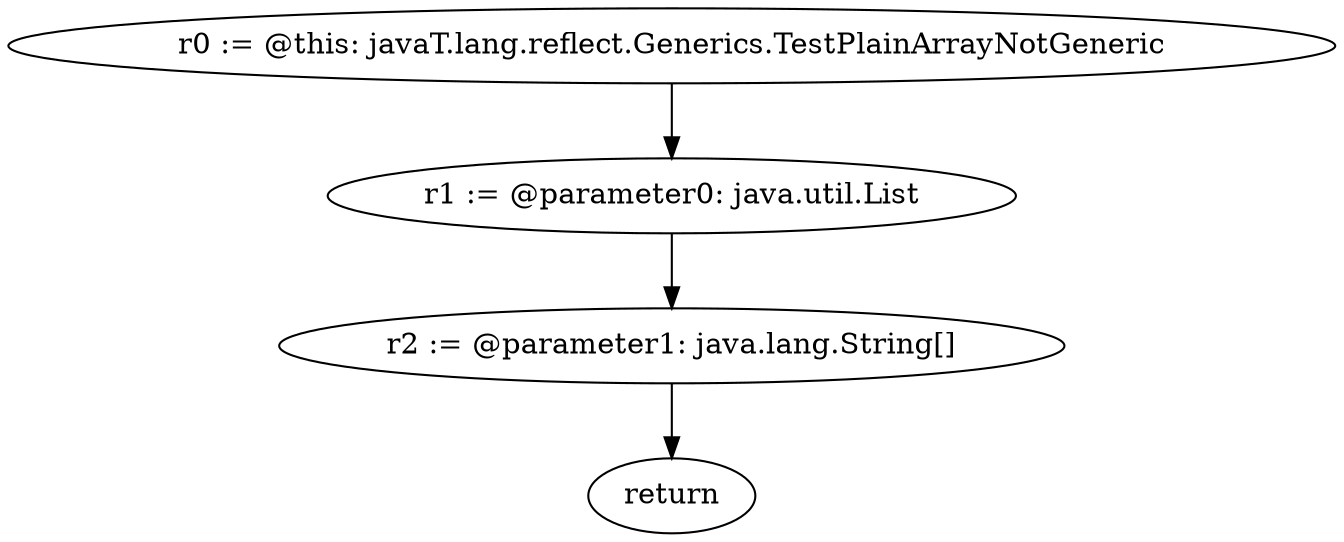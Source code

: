 digraph "unitGraph" {
    "r0 := @this: javaT.lang.reflect.Generics.TestPlainArrayNotGeneric"
    "r1 := @parameter0: java.util.List"
    "r2 := @parameter1: java.lang.String[]"
    "return"
    "r0 := @this: javaT.lang.reflect.Generics.TestPlainArrayNotGeneric"->"r1 := @parameter0: java.util.List";
    "r1 := @parameter0: java.util.List"->"r2 := @parameter1: java.lang.String[]";
    "r2 := @parameter1: java.lang.String[]"->"return";
}
